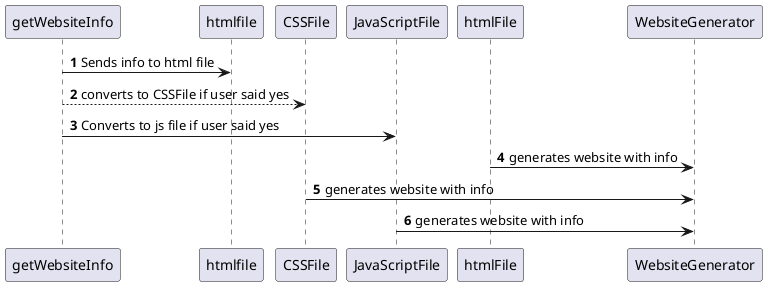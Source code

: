 @startuml
'https://plantuml.com/sequence-diagram

autonumber

getWebsiteInfo -> htmlfile: Sends info to html file
 getWebsiteInfo --> CSSFile: converts to CSSFile if user said yes
getWebsiteInfo -> JavaScriptFile: Converts to js file if user said yes
htmlFile->WebsiteGenerator: generates website with info
CSSFile -> WebsiteGenerator: generates website with info
JavaScriptFile -> WebsiteGenerator: generates website with info
@enduml